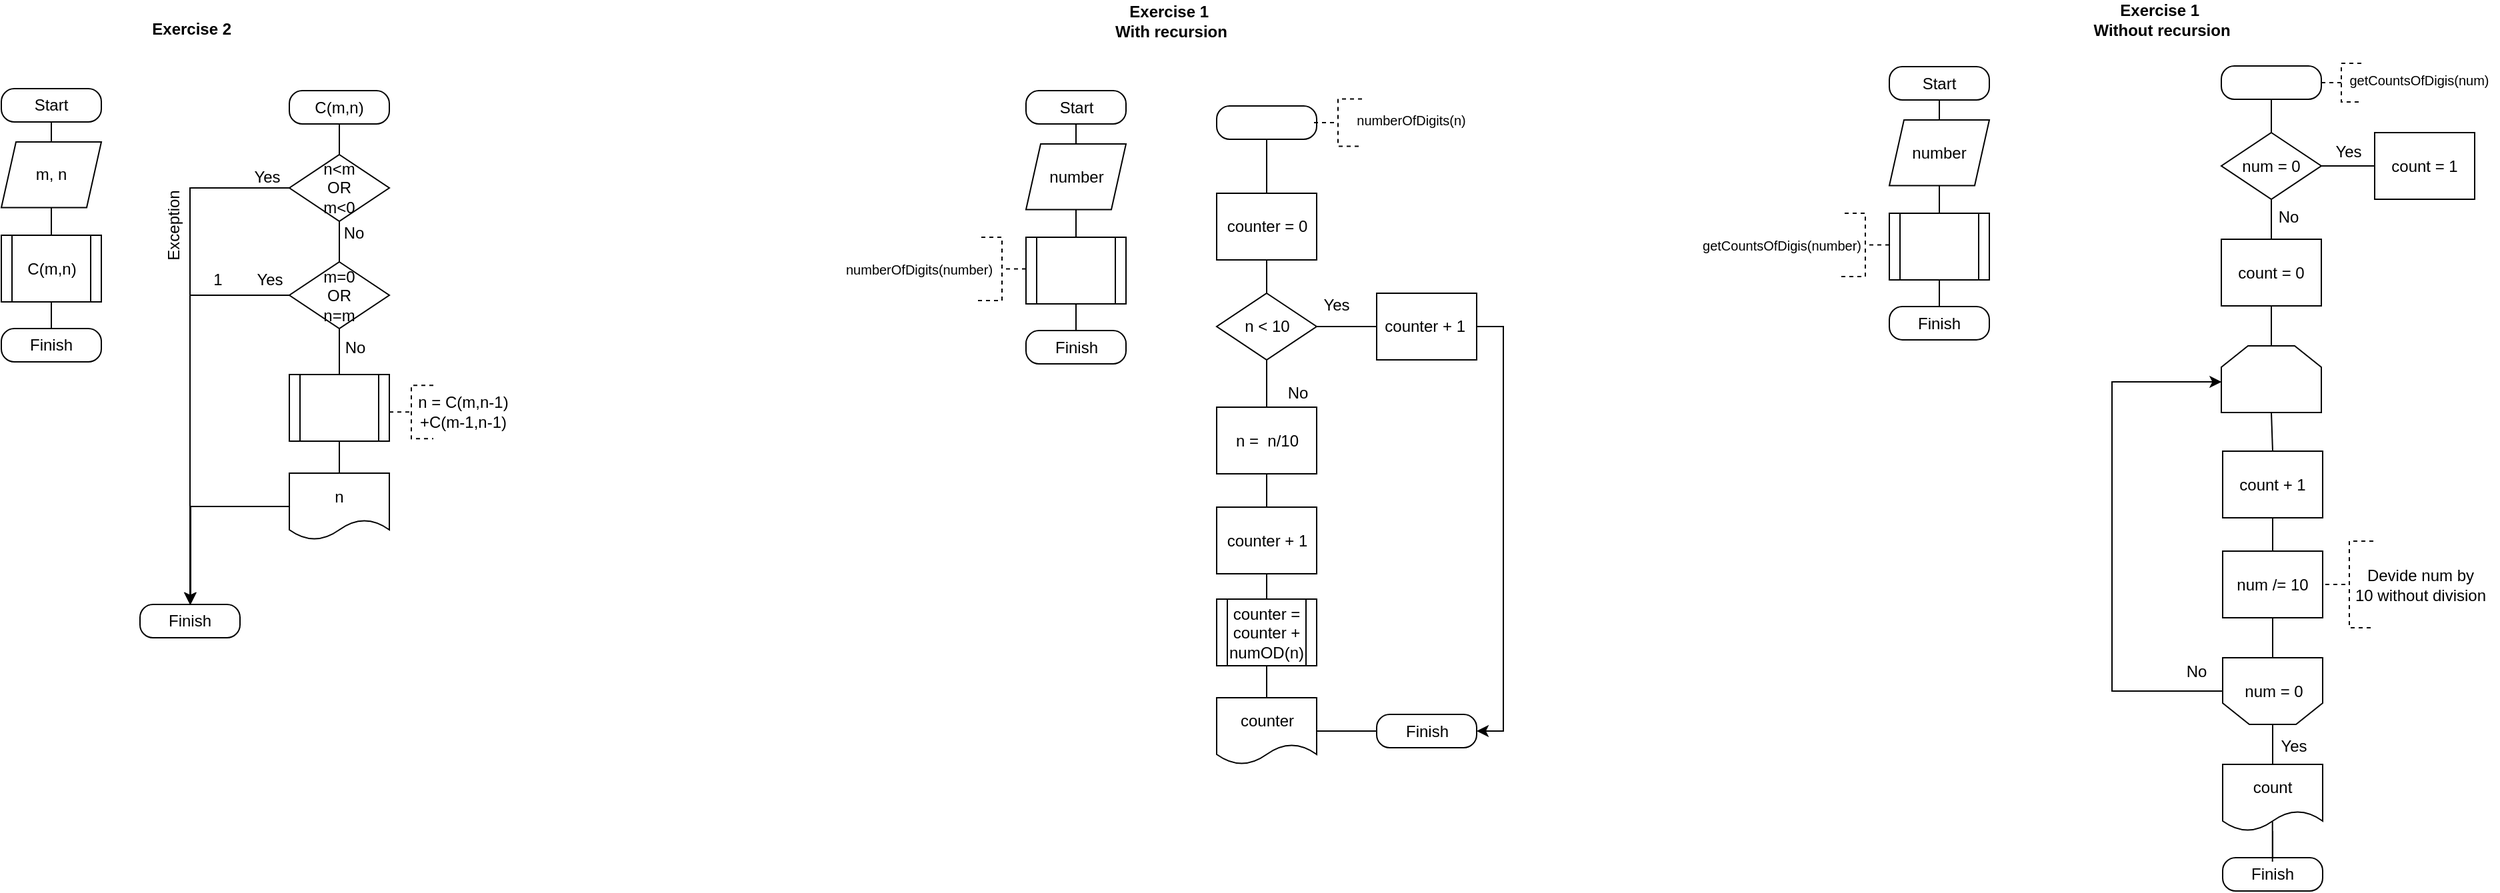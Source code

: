 <mxfile version="14.1.8" type="device"><diagram id="pYruU0zlMdD8HEgz9kkG" name="Сторінка-1"><mxGraphModel dx="2839" dy="693" grid="0" gridSize="10" guides="1" tooltips="1" connect="1" arrows="1" fold="1" page="1" pageScale="1" pageWidth="827" pageHeight="1169" background="none" math="0" shadow="0"><root><mxCell id="0"/><mxCell id="1" parent="0"/><mxCell id="fNRys_WWSse8Md635Mcg-4" value="Start" style="rounded=1;whiteSpace=wrap;html=1;arcSize=39;" parent="1" vertex="1"><mxGeometry x="146" y="94" width="75" height="25" as="geometry"/></mxCell><mxCell id="fNRys_WWSse8Md635Mcg-7" value="number" style="shape=parallelogram;perimeter=parallelogramPerimeter;whiteSpace=wrap;html=1;fixedSize=1;rotation=0;fillOpacity=100;arcSize=20;size=11.0;aspect=fixed;noLabel=0;" parent="1" vertex="1"><mxGeometry x="146" y="134" width="75" height="49.23" as="geometry"/></mxCell><mxCell id="fNRys_WWSse8Md635Mcg-10" value="" style="endArrow=none;html=1;entryX=0.5;entryY=1;entryDx=0;entryDy=0;exitX=0.5;exitY=0;exitDx=0;exitDy=0;" parent="1" source="fNRys_WWSse8Md635Mcg-7" target="fNRys_WWSse8Md635Mcg-4" edge="1"><mxGeometry width="50" height="50" relative="1" as="geometry"><mxPoint x="390" y="164" as="sourcePoint"/><mxPoint x="440" y="114" as="targetPoint"/></mxGeometry></mxCell><mxCell id="fNRys_WWSse8Md635Mcg-15" value="" style="shape=process;whiteSpace=wrap;html=1;backgroundOutline=1;strokeWidth=1;" parent="1" vertex="1"><mxGeometry x="146" y="204" width="75" height="50" as="geometry"/></mxCell><mxCell id="fNRys_WWSse8Md635Mcg-20" value="" style="strokeWidth=1;html=1;shape=mxgraph.flowchart.annotation_2;align=left;labelPosition=right;pointerEvents=1;rotation=-180;dashed=1;" parent="1" vertex="1"><mxGeometry x="110" y="204" width="36" height="47.5" as="geometry"/></mxCell><mxCell id="fNRys_WWSse8Md635Mcg-23" value="&lt;span style=&quot;font-size: 10px&quot;&gt;getCounts&lt;/span&gt;&lt;span style=&quot;font-size: 10px&quot;&gt;OfDigis&lt;/span&gt;&lt;span style=&quot;font-size: 10px&quot;&gt;(number)&lt;/span&gt;" style="text;html=1;align=center;verticalAlign=middle;resizable=0;points=[];autosize=1;" parent="1" vertex="1"><mxGeometry y="217.75" width="130" height="20" as="geometry"/></mxCell><mxCell id="fNRys_WWSse8Md635Mcg-25" value="" style="endArrow=none;html=1;entryX=0.5;entryY=1;entryDx=0;entryDy=0;exitX=0.5;exitY=0;exitDx=0;exitDy=0;" parent="1" source="fNRys_WWSse8Md635Mcg-15" target="fNRys_WWSse8Md635Mcg-7" edge="1"><mxGeometry width="50" height="50" relative="1" as="geometry"><mxPoint x="210" y="364" as="sourcePoint"/><mxPoint x="260" y="314" as="targetPoint"/></mxGeometry></mxCell><mxCell id="fNRys_WWSse8Md635Mcg-28" value="Finish" style="rounded=1;whiteSpace=wrap;html=1;arcSize=39;strokeWidth=1;" parent="1" vertex="1"><mxGeometry x="146" y="274" width="75" height="25" as="geometry"/></mxCell><mxCell id="fNRys_WWSse8Md635Mcg-29" value="" style="endArrow=none;html=1;entryX=0.5;entryY=1;entryDx=0;entryDy=0;exitX=0.5;exitY=0;exitDx=0;exitDy=0;" parent="1" source="fNRys_WWSse8Md635Mcg-28" target="fNRys_WWSse8Md635Mcg-15" edge="1"><mxGeometry width="50" height="50" relative="1" as="geometry"><mxPoint x="240" y="304" as="sourcePoint"/><mxPoint x="290" y="254" as="targetPoint"/></mxGeometry></mxCell><mxCell id="fNRys_WWSse8Md635Mcg-31" value="" style="rounded=1;whiteSpace=wrap;html=1;arcSize=39;strokeWidth=1;" parent="1" vertex="1"><mxGeometry x="395" y="93.5" width="75" height="25" as="geometry"/></mxCell><mxCell id="fNRys_WWSse8Md635Mcg-32" value="" style="strokeWidth=1;html=1;shape=mxgraph.flowchart.annotation_2;align=left;labelPosition=right;pointerEvents=1;rotation=0;dashed=1;" parent="1" vertex="1"><mxGeometry x="470" y="91.5" width="30" height="29" as="geometry"/></mxCell><mxCell id="fNRys_WWSse8Md635Mcg-33" value="&lt;span style=&quot;font-size: 10px&quot;&gt;getCounts&lt;/span&gt;&lt;span style=&quot;font-size: 10px&quot;&gt;OfDigis&lt;/span&gt;&lt;span style=&quot;font-size: 10px&quot;&gt;(num)&lt;/span&gt;" style="text;html=1;align=center;verticalAlign=middle;resizable=0;points=[];autosize=1;" parent="1" vertex="1"><mxGeometry x="483" y="94" width="120" height="20" as="geometry"/></mxCell><mxCell id="fNRys_WWSse8Md635Mcg-35" value="num = 0" style="rhombus;whiteSpace=wrap;html=1;strokeWidth=1;aspect=fixed;" parent="1" vertex="1"><mxGeometry x="395" y="143.5" width="75" height="50" as="geometry"/></mxCell><mxCell id="fNRys_WWSse8Md635Mcg-37" value="" style="endArrow=none;html=1;entryX=0.5;entryY=1;entryDx=0;entryDy=0;exitX=0.5;exitY=0;exitDx=0;exitDy=0;" parent="1" source="fNRys_WWSse8Md635Mcg-35" target="fNRys_WWSse8Md635Mcg-31" edge="1"><mxGeometry width="50" height="50" relative="1" as="geometry"><mxPoint x="460" y="313.5" as="sourcePoint"/><mxPoint x="510" y="263.5" as="targetPoint"/></mxGeometry></mxCell><mxCell id="fNRys_WWSse8Md635Mcg-39" value="" style="endArrow=none;html=1;exitX=1;exitY=0.5;exitDx=0;exitDy=0;entryX=0.027;entryY=0.5;entryDx=0;entryDy=0;entryPerimeter=0;" parent="1" source="fNRys_WWSse8Md635Mcg-35" target="fNRys_WWSse8Md635Mcg-62" edge="1"><mxGeometry width="50" height="50" relative="1" as="geometry"><mxPoint x="520" y="293.5" as="sourcePoint"/><mxPoint x="520" y="168.5" as="targetPoint"/></mxGeometry></mxCell><mxCell id="fNRys_WWSse8Md635Mcg-40" value="Yes" style="text;html=1;align=center;verticalAlign=middle;resizable=0;points=[];autosize=1;" parent="1" vertex="1"><mxGeometry x="470" y="148.11" width="40" height="20" as="geometry"/></mxCell><mxCell id="fNRys_WWSse8Md635Mcg-42" value="" style="endArrow=none;html=1;entryX=0.5;entryY=1;entryDx=0;entryDy=0;exitX=0.5;exitY=0;exitDx=0;exitDy=0;" parent="1" source="fNRys_WWSse8Md635Mcg-44" target="fNRys_WWSse8Md635Mcg-35" edge="1"><mxGeometry width="50" height="50" relative="1" as="geometry"><mxPoint x="433" y="233.5" as="sourcePoint"/><mxPoint x="460" y="233.5" as="targetPoint"/></mxGeometry></mxCell><mxCell id="fNRys_WWSse8Md635Mcg-43" value="No" style="text;html=1;align=center;verticalAlign=middle;resizable=0;points=[];autosize=1;" parent="1" vertex="1"><mxGeometry x="430" y="197.25" width="30" height="20" as="geometry"/></mxCell><mxCell id="fNRys_WWSse8Md635Mcg-44" value="count = 0" style="rounded=0;whiteSpace=wrap;html=1;aspect=fixed;fontFamily=Helvetica;fontSize=12;fontColor=#000000;align=center;strokeColor=#000000;strokeWidth=1;fillColor=#ffffff;" parent="1" vertex="1"><mxGeometry x="395" y="223.5" width="75" height="50" as="geometry"/></mxCell><mxCell id="fNRys_WWSse8Md635Mcg-45" value="count + 1" style="rounded=0;whiteSpace=wrap;html=1;aspect=fixed;strokeWidth=1;" parent="1" vertex="1"><mxGeometry x="396" y="382.5" width="75" height="50" as="geometry"/></mxCell><mxCell id="fNRys_WWSse8Md635Mcg-46" value="num /= 10" style="rounded=0;whiteSpace=wrap;html=1;aspect=fixed;strokeWidth=1;" parent="1" vertex="1"><mxGeometry x="396" y="457.5" width="75" height="50" as="geometry"/></mxCell><mxCell id="fNRys_WWSse8Md635Mcg-47" value="" style="strokeWidth=1;html=1;shape=mxgraph.flowchart.annotation_2;align=left;labelPosition=right;pointerEvents=1;rotation=0;dashed=1;" parent="1" vertex="1"><mxGeometry x="473" y="450" width="36" height="65" as="geometry"/></mxCell><mxCell id="fNRys_WWSse8Md635Mcg-48" value="Devide num by &lt;br&gt;10 without division" style="text;html=1;align=center;verticalAlign=middle;resizable=0;points=[];autosize=1;" parent="1" vertex="1"><mxGeometry x="489" y="467.5" width="110" height="30" as="geometry"/></mxCell><mxCell id="fNRys_WWSse8Md635Mcg-49" value="" style="endArrow=none;html=1;exitX=0.5;exitY=0;exitDx=0;exitDy=0;entryX=0.5;entryY=1;entryDx=0;entryDy=0;" parent="1" source="fNRys_WWSse8Md635Mcg-45" target="azNtAdsAwRolWRt5mSKe-9" edge="1"><mxGeometry width="50" height="50" relative="1" as="geometry"><mxPoint x="213" y="457.5" as="sourcePoint"/><mxPoint x="432.5" y="349.5" as="targetPoint"/></mxGeometry></mxCell><mxCell id="fNRys_WWSse8Md635Mcg-50" value="" style="endArrow=none;html=1;entryX=0.5;entryY=1;entryDx=0;entryDy=0;exitX=0.5;exitY=0;exitDx=0;exitDy=0;" parent="1" source="fNRys_WWSse8Md635Mcg-46" target="fNRys_WWSse8Md635Mcg-45" edge="1"><mxGeometry width="50" height="50" relative="1" as="geometry"><mxPoint x="291" y="527.5" as="sourcePoint"/><mxPoint x="341" y="477.5" as="targetPoint"/></mxGeometry></mxCell><mxCell id="fNRys_WWSse8Md635Mcg-52" style="edgeStyle=orthogonalEdgeStyle;rounded=0;orthogonalLoop=1;jettySize=auto;html=1;exitX=0;exitY=0.5;exitDx=0;exitDy=0;entryX=0.002;entryY=0.62;entryDx=0;entryDy=0;entryPerimeter=0;" parent="1" source="fNRys_WWSse8Md635Mcg-51" edge="1"><mxGeometry relative="1" as="geometry"><mxPoint x="395.15" y="330.5" as="targetPoint"/><Array as="points"><mxPoint x="313" y="562.5"/><mxPoint x="313" y="330.5"/></Array></mxGeometry></mxCell><mxCell id="fNRys_WWSse8Md635Mcg-51" value="" style="shape=loopLimit;whiteSpace=wrap;html=1;fontFamily=Helvetica;fontSize=12;fontColor=#000000;align=center;strokeColor=#000000;strokeWidth=1;fillColor=#ffffff;rotation=-180;" parent="1" vertex="1"><mxGeometry x="396" y="537.5" width="75" height="50" as="geometry"/></mxCell><mxCell id="fNRys_WWSse8Md635Mcg-54" value="Yes" style="text;html=1;align=center;verticalAlign=middle;resizable=0;points=[];autosize=1;" parent="1" vertex="1"><mxGeometry x="429" y="593.5" width="40" height="20" as="geometry"/></mxCell><mxCell id="fNRys_WWSse8Md635Mcg-55" value="count" style="shape=document;whiteSpace=wrap;html=1;boundedLbl=1;strokeWidth=1;" parent="1" vertex="1"><mxGeometry x="396" y="617.5" width="75" height="50" as="geometry"/></mxCell><mxCell id="fNRys_WWSse8Md635Mcg-56" value="" style="endArrow=none;html=1;entryX=0.5;entryY=0;entryDx=0;entryDy=0;exitX=0.5;exitY=0;exitDx=0;exitDy=0;" parent="1" source="fNRys_WWSse8Md635Mcg-55" target="fNRys_WWSse8Md635Mcg-51" edge="1"><mxGeometry width="50" height="50" relative="1" as="geometry"><mxPoint x="271" y="707.5" as="sourcePoint"/><mxPoint x="321" y="657.5" as="targetPoint"/></mxGeometry></mxCell><mxCell id="azNtAdsAwRolWRt5mSKe-5" value="&lt;span style=&quot;font-size: 12px&quot;&gt;num = 0&lt;/span&gt;" style="edgeLabel;html=1;align=center;verticalAlign=middle;resizable=0;points=[];" parent="fNRys_WWSse8Md635Mcg-56" vertex="1" connectable="0"><mxGeometry x="0.325" relative="1" as="geometry"><mxPoint x="0.67" y="-35.01" as="offset"/></mxGeometry></mxCell><mxCell id="fNRys_WWSse8Md635Mcg-57" value="Finish" style="rounded=1;whiteSpace=wrap;html=1;arcSize=39;strokeWidth=1;" parent="1" vertex="1"><mxGeometry x="396" y="687.5" width="75" height="25" as="geometry"/></mxCell><mxCell id="fNRys_WWSse8Md635Mcg-58" value="" style="endArrow=none;html=1;exitX=0.5;exitY=0;exitDx=0;exitDy=0;" parent="1" source="fNRys_WWSse8Md635Mcg-57" target="fNRys_WWSse8Md635Mcg-55" edge="1"><mxGeometry width="50" height="50" relative="1" as="geometry"><mxPoint x="351" y="777.5" as="sourcePoint"/><mxPoint x="434" y="637.5" as="targetPoint"/></mxGeometry></mxCell><mxCell id="fNRys_WWSse8Md635Mcg-61" value="" style="endArrow=none;html=1;" parent="1" edge="1"><mxGeometry width="50" height="50" relative="1" as="geometry"><mxPoint x="433.36" y="690.5" as="sourcePoint"/><mxPoint x="433.36" y="660.5" as="targetPoint"/></mxGeometry></mxCell><mxCell id="fNRys_WWSse8Md635Mcg-62" value="count = 1" style="rounded=0;whiteSpace=wrap;html=1;aspect=fixed;strokeWidth=1;" parent="1" vertex="1"><mxGeometry x="510" y="143.5" width="75" height="50" as="geometry"/></mxCell><mxCell id="fNRys_WWSse8Md635Mcg-64" value="No" style="text;html=1;align=center;verticalAlign=middle;resizable=0;points=[];autosize=1;" parent="1" vertex="1"><mxGeometry x="361" y="537.5" width="30" height="20" as="geometry"/></mxCell><mxCell id="fNRys_WWSse8Md635Mcg-65" value="Start" style="rounded=1;whiteSpace=wrap;html=1;arcSize=39;" parent="1" vertex="1"><mxGeometry x="-1270" y="110.5" width="75" height="25" as="geometry"/></mxCell><mxCell id="fNRys_WWSse8Md635Mcg-66" value="m, n" style="shape=parallelogram;perimeter=parallelogramPerimeter;whiteSpace=wrap;html=1;fixedSize=1;rotation=0;fillOpacity=100;arcSize=20;size=11.0;aspect=fixed;noLabel=0;" parent="1" vertex="1"><mxGeometry x="-1270" y="150.5" width="75" height="49.23" as="geometry"/></mxCell><mxCell id="fNRys_WWSse8Md635Mcg-67" value="" style="endArrow=none;html=1;entryX=0.5;entryY=1;entryDx=0;entryDy=0;exitX=0.5;exitY=0;exitDx=0;exitDy=0;" parent="1" source="fNRys_WWSse8Md635Mcg-66" target="fNRys_WWSse8Md635Mcg-65" edge="1"><mxGeometry width="50" height="50" relative="1" as="geometry"><mxPoint x="-1026" y="180.5" as="sourcePoint"/><mxPoint x="-976" y="130.5" as="targetPoint"/></mxGeometry></mxCell><mxCell id="fNRys_WWSse8Md635Mcg-68" value="C(m,n)" style="shape=process;whiteSpace=wrap;html=1;backgroundOutline=1;strokeWidth=1;" parent="1" vertex="1"><mxGeometry x="-1270" y="220.5" width="75" height="50" as="geometry"/></mxCell><mxCell id="fNRys_WWSse8Md635Mcg-71" value="" style="endArrow=none;html=1;entryX=0.5;entryY=1;entryDx=0;entryDy=0;exitX=0.5;exitY=0;exitDx=0;exitDy=0;" parent="1" source="fNRys_WWSse8Md635Mcg-68" target="fNRys_WWSse8Md635Mcg-66" edge="1"><mxGeometry width="50" height="50" relative="1" as="geometry"><mxPoint x="-1206" y="380.5" as="sourcePoint"/><mxPoint x="-1156" y="330.5" as="targetPoint"/></mxGeometry></mxCell><mxCell id="fNRys_WWSse8Md635Mcg-72" value="Finish" style="rounded=1;whiteSpace=wrap;html=1;arcSize=39;strokeWidth=1;" parent="1" vertex="1"><mxGeometry x="-1270" y="290.5" width="75" height="25" as="geometry"/></mxCell><mxCell id="fNRys_WWSse8Md635Mcg-73" value="" style="endArrow=none;html=1;entryX=0.5;entryY=1;entryDx=0;entryDy=0;exitX=0.5;exitY=0;exitDx=0;exitDy=0;" parent="1" source="fNRys_WWSse8Md635Mcg-72" target="fNRys_WWSse8Md635Mcg-68" edge="1"><mxGeometry width="50" height="50" relative="1" as="geometry"><mxPoint x="-1176" y="320.5" as="sourcePoint"/><mxPoint x="-1126" y="270.5" as="targetPoint"/></mxGeometry></mxCell><mxCell id="TqucJzg8dAtsTkyC2d7A-2" value="" style="rounded=1;whiteSpace=wrap;html=1;arcSize=39;fillColor=#FFFFFF;" parent="1" vertex="1"><mxGeometry x="-358.5" y="123.5" width="75" height="25" as="geometry"/></mxCell><mxCell id="TqucJzg8dAtsTkyC2d7A-3" value="" style="strokeWidth=1;html=1;shape=mxgraph.flowchart.annotation_2;align=left;labelPosition=right;pointerEvents=1;rotation=0;dashed=1;fillColor=#2a2a2a;" parent="1" vertex="1"><mxGeometry x="-285.5" y="118.25" width="36" height="35.5" as="geometry"/></mxCell><mxCell id="TqucJzg8dAtsTkyC2d7A-4" value="&lt;span style=&quot;font-size: 10px&quot;&gt;numberOfDigits(n)&lt;/span&gt;" style="text;html=1;align=center;verticalAlign=middle;resizable=0;points=[];autosize=1;" parent="1" vertex="1"><mxGeometry x="-263.5" y="123.5" width="100" height="20" as="geometry"/></mxCell><mxCell id="TqucJzg8dAtsTkyC2d7A-5" value="n &amp;lt; 10" style="rhombus;whiteSpace=wrap;html=1;strokeWidth=1;aspect=fixed;fillColor=#FFFFFF;" parent="1" vertex="1"><mxGeometry x="-358.5" y="264" width="75" height="50" as="geometry"/></mxCell><mxCell id="TqucJzg8dAtsTkyC2d7A-6" value="" style="endArrow=none;html=1;entryX=0.5;entryY=1;entryDx=0;entryDy=0;exitX=0.5;exitY=0;exitDx=0;exitDy=0;" parent="1" source="azNtAdsAwRolWRt5mSKe-10" target="TqucJzg8dAtsTkyC2d7A-2" edge="1"><mxGeometry width="50" height="50" relative="1" as="geometry"><mxPoint x="-418.5" y="313.5" as="sourcePoint"/><mxPoint x="-368.5" y="263.5" as="targetPoint"/></mxGeometry></mxCell><mxCell id="TqucJzg8dAtsTkyC2d7A-9" value="Yes" style="text;html=1;align=center;verticalAlign=middle;resizable=0;points=[];autosize=1;" parent="1" vertex="1"><mxGeometry x="-289.5" y="263.11" width="40" height="20" as="geometry"/></mxCell><mxCell id="TqucJzg8dAtsTkyC2d7A-10" value="No" style="text;html=1;align=center;verticalAlign=middle;resizable=0;points=[];autosize=1;" parent="1" vertex="1"><mxGeometry x="-313.5" y="329" width="30" height="20" as="geometry"/></mxCell><mxCell id="TqucJzg8dAtsTkyC2d7A-11" value="n =&amp;nbsp; n/10" style="rounded=0;whiteSpace=wrap;html=1;aspect=fixed;fillColor=#FFFFFF;" parent="1" vertex="1"><mxGeometry x="-358.5" y="349.5" width="75" height="50" as="geometry"/></mxCell><mxCell id="TqucJzg8dAtsTkyC2d7A-18" value="" style="endArrow=none;html=1;entryX=0.5;entryY=1;entryDx=0;entryDy=0;exitX=0.5;exitY=0;exitDx=0;exitDy=0;" parent="1" source="azNtAdsAwRolWRt5mSKe-9" target="fNRys_WWSse8Md635Mcg-44" edge="1"><mxGeometry width="50" height="50" relative="1" as="geometry"><mxPoint x="432.5" y="299.5" as="sourcePoint"/><mxPoint x="330" y="313.5" as="targetPoint"/></mxGeometry></mxCell><mxCell id="azNtAdsAwRolWRt5mSKe-7" value="" style="endArrow=none;html=1;entryX=0.5;entryY=1;entryDx=0;entryDy=0;exitX=0.5;exitY=1;exitDx=0;exitDy=0;" parent="1" source="fNRys_WWSse8Md635Mcg-51" target="fNRys_WWSse8Md635Mcg-46" edge="1"><mxGeometry width="50" height="50" relative="1" as="geometry"><mxPoint x="230" y="583.5" as="sourcePoint"/><mxPoint x="280" y="533.5" as="targetPoint"/></mxGeometry></mxCell><mxCell id="azNtAdsAwRolWRt5mSKe-9" value="" style="shape=loopLimit;whiteSpace=wrap;html=1;fillColor=#ffffff;" parent="1" vertex="1"><mxGeometry x="395" y="303.5" width="75" height="50" as="geometry"/></mxCell><mxCell id="azNtAdsAwRolWRt5mSKe-12" value="counter + 1" style="rounded=0;whiteSpace=wrap;html=1;aspect=fixed;fillColor=#FFFFFF;" parent="1" vertex="1"><mxGeometry x="-358.5" y="424.5" width="75" height="50" as="geometry"/></mxCell><mxCell id="azNtAdsAwRolWRt5mSKe-13" value="" style="endArrow=none;html=1;exitX=0.5;exitY=0;exitDx=0;exitDy=0;entryX=0.5;entryY=1;entryDx=0;entryDy=0;" parent="1" source="azNtAdsAwRolWRt5mSKe-12" target="TqucJzg8dAtsTkyC2d7A-11" edge="1"><mxGeometry width="50" height="50" relative="1" as="geometry"><mxPoint x="-518.5" y="461.5" as="sourcePoint"/><mxPoint x="-320.5" y="411.5" as="targetPoint"/></mxGeometry></mxCell><mxCell id="azNtAdsAwRolWRt5mSKe-34" style="edgeStyle=orthogonalEdgeStyle;rounded=0;orthogonalLoop=1;jettySize=auto;html=1;exitX=1;exitY=0.5;exitDx=0;exitDy=0;entryX=1;entryY=0.5;entryDx=0;entryDy=0;" parent="1" source="azNtAdsAwRolWRt5mSKe-15" target="azNtAdsAwRolWRt5mSKe-23" edge="1"><mxGeometry relative="1" as="geometry"/></mxCell><mxCell id="azNtAdsAwRolWRt5mSKe-15" value="counter + 1&amp;nbsp;" style="rounded=0;whiteSpace=wrap;html=1;aspect=fixed;fontFamily=Helvetica;fontSize=12;fontColor=#000000;align=center;strokeColor=#000000;strokeWidth=1;fillColor=#FFFFFF;" parent="1" vertex="1"><mxGeometry x="-238.5" y="264" width="75" height="50" as="geometry"/></mxCell><mxCell id="azNtAdsAwRolWRt5mSKe-16" value="" style="endArrow=none;html=1;exitX=1;exitY=0.5;exitDx=0;exitDy=0;" parent="1" source="TqucJzg8dAtsTkyC2d7A-5" target="azNtAdsAwRolWRt5mSKe-15" edge="1"><mxGeometry width="50" height="50" relative="1" as="geometry"><mxPoint x="-283.5" y="283.11" as="sourcePoint"/><mxPoint x="-248.5" y="283.5" as="targetPoint"/></mxGeometry></mxCell><mxCell id="azNtAdsAwRolWRt5mSKe-17" value="counter = counter + numOD(n)" style="shape=process;whiteSpace=wrap;html=1;backgroundOutline=1;strokeWidth=1;fontFamily=Helvetica;fontSize=12;fontColor=#000000;align=center;strokeColor=#000000;fillColor=#FFFFFF;" parent="1" vertex="1"><mxGeometry x="-358.5" y="493.5" width="75" height="50" as="geometry"/></mxCell><mxCell id="azNtAdsAwRolWRt5mSKe-18" value="counter" style="shape=document;whiteSpace=wrap;html=1;boundedLbl=1;strokeWidth=1;fillColor=#FFFFFF;" parent="1" vertex="1"><mxGeometry x="-358.5" y="567.5" width="75" height="50" as="geometry"/></mxCell><mxCell id="azNtAdsAwRolWRt5mSKe-21" value="" style="endArrow=none;html=1;entryX=0.5;entryY=1;entryDx=0;entryDy=0;exitX=0.5;exitY=0;exitDx=0;exitDy=0;" parent="1" source="azNtAdsAwRolWRt5mSKe-17" target="azNtAdsAwRolWRt5mSKe-12" edge="1"><mxGeometry width="50" height="50" relative="1" as="geometry"><mxPoint x="-468.5" y="561.5" as="sourcePoint"/><mxPoint x="-418.5" y="511.5" as="targetPoint"/></mxGeometry></mxCell><mxCell id="azNtAdsAwRolWRt5mSKe-22" value="" style="endArrow=none;html=1;entryX=0.5;entryY=1;entryDx=0;entryDy=0;exitX=0.5;exitY=0;exitDx=0;exitDy=0;" parent="1" source="azNtAdsAwRolWRt5mSKe-18" target="azNtAdsAwRolWRt5mSKe-17" edge="1"><mxGeometry width="50" height="50" relative="1" as="geometry"><mxPoint x="-458.5" y="641.5" as="sourcePoint"/><mxPoint x="-408.5" y="591.5" as="targetPoint"/></mxGeometry></mxCell><mxCell id="azNtAdsAwRolWRt5mSKe-23" value="Finish" style="rounded=1;whiteSpace=wrap;html=1;arcSize=39;fillColor=#FFFFFF;" parent="1" vertex="1"><mxGeometry x="-238.5" y="580" width="75" height="25" as="geometry"/></mxCell><mxCell id="azNtAdsAwRolWRt5mSKe-10" value="counter = 0" style="rounded=0;whiteSpace=wrap;html=1;aspect=fixed;fillColor=#FFFFFF;" parent="1" vertex="1"><mxGeometry x="-358.5" y="189" width="75" height="50" as="geometry"/></mxCell><mxCell id="azNtAdsAwRolWRt5mSKe-25" value="" style="endArrow=none;html=1;entryX=0.5;entryY=1;entryDx=0;entryDy=0;exitX=0.5;exitY=0;exitDx=0;exitDy=0;" parent="1" source="TqucJzg8dAtsTkyC2d7A-5" target="azNtAdsAwRolWRt5mSKe-10" edge="1"><mxGeometry width="50" height="50" relative="1" as="geometry"><mxPoint x="-321" y="264" as="sourcePoint"/><mxPoint x="-321" y="148.5" as="targetPoint"/></mxGeometry></mxCell><mxCell id="azNtAdsAwRolWRt5mSKe-28" value="" style="endArrow=none;html=1;entryX=0.5;entryY=1;entryDx=0;entryDy=0;exitX=0.5;exitY=0;exitDx=0;exitDy=0;" parent="1" source="TqucJzg8dAtsTkyC2d7A-11" target="TqucJzg8dAtsTkyC2d7A-5" edge="1"><mxGeometry width="50" height="50" relative="1" as="geometry"><mxPoint x="-418.5" y="433.5" as="sourcePoint"/><mxPoint x="-368.5" y="383.5" as="targetPoint"/></mxGeometry></mxCell><mxCell id="azNtAdsAwRolWRt5mSKe-33" value="" style="endArrow=none;html=1;exitX=1;exitY=0.5;exitDx=0;exitDy=0;entryX=0;entryY=0.5;entryDx=0;entryDy=0;" parent="1" source="azNtAdsAwRolWRt5mSKe-18" target="azNtAdsAwRolWRt5mSKe-23" edge="1"><mxGeometry width="50" height="50" relative="1" as="geometry"><mxPoint x="-268.5" y="653.5" as="sourcePoint"/><mxPoint x="-218.5" y="603.5" as="targetPoint"/></mxGeometry></mxCell><mxCell id="azNtAdsAwRolWRt5mSKe-35" value="C(m,n)" style="rounded=1;whiteSpace=wrap;html=1;arcSize=39;fillColor=#FFFFFF;" parent="1" vertex="1"><mxGeometry x="-1054" y="112" width="75" height="25" as="geometry"/></mxCell><mxCell id="azNtAdsAwRolWRt5mSKe-53" style="edgeStyle=orthogonalEdgeStyle;rounded=0;orthogonalLoop=1;jettySize=auto;html=1;entryX=0.5;entryY=0;entryDx=0;entryDy=0;" parent="1" source="azNtAdsAwRolWRt5mSKe-36" target="azNtAdsAwRolWRt5mSKe-49" edge="1"><mxGeometry relative="1" as="geometry"/></mxCell><mxCell id="azNtAdsAwRolWRt5mSKe-36" value="n&amp;lt;m&lt;br&gt;OR&lt;br&gt;m&amp;lt;0" style="rhombus;whiteSpace=wrap;html=1;strokeWidth=1;aspect=fixed;fillColor=#FFFFFF;" parent="1" vertex="1"><mxGeometry x="-1054" y="160" width="75" height="50" as="geometry"/></mxCell><mxCell id="azNtAdsAwRolWRt5mSKe-37" value="" style="endArrow=none;html=1;entryX=0.5;entryY=1;entryDx=0;entryDy=0;exitX=0.5;exitY=0;exitDx=0;exitDy=0;" parent="1" source="azNtAdsAwRolWRt5mSKe-36" target="azNtAdsAwRolWRt5mSKe-35" edge="1"><mxGeometry width="50" height="50" relative="1" as="geometry"><mxPoint x="-1046" y="320" as="sourcePoint"/><mxPoint x="-996" y="270" as="targetPoint"/></mxGeometry></mxCell><mxCell id="azNtAdsAwRolWRt5mSKe-38" value="" style="endArrow=none;html=1;entryX=0.5;entryY=1;entryDx=0;entryDy=0;exitX=0.5;exitY=0;exitDx=0;exitDy=0;" parent="1" source="azNtAdsAwRolWRt5mSKe-40" target="azNtAdsAwRolWRt5mSKe-36" edge="1"><mxGeometry width="50" height="50" relative="1" as="geometry"><mxPoint x="-1016" y="240" as="sourcePoint"/><mxPoint x="-946" y="270" as="targetPoint"/></mxGeometry></mxCell><mxCell id="azNtAdsAwRolWRt5mSKe-39" value="No" style="text;html=1;align=center;verticalAlign=middle;resizable=0;points=[];autosize=1;" parent="1" vertex="1"><mxGeometry x="-1021" y="209.25" width="30" height="20" as="geometry"/></mxCell><mxCell id="LDstJLvxHrn_N4871VWo-1" style="edgeStyle=orthogonalEdgeStyle;rounded=0;orthogonalLoop=1;jettySize=auto;html=1;entryX=0.5;entryY=0;entryDx=0;entryDy=0;" edge="1" parent="1" source="azNtAdsAwRolWRt5mSKe-40" target="azNtAdsAwRolWRt5mSKe-49"><mxGeometry relative="1" as="geometry"/></mxCell><mxCell id="azNtAdsAwRolWRt5mSKe-40" value="m=0&lt;br&gt;OR&lt;br&gt;n=m" style="rhombus;whiteSpace=wrap;html=1;strokeWidth=1;aspect=fixed;fillColor=#FFFFFF;" parent="1" vertex="1"><mxGeometry x="-1054" y="240.5" width="75" height="50" as="geometry"/></mxCell><mxCell id="azNtAdsAwRolWRt5mSKe-42" value="" style="shape=process;whiteSpace=wrap;html=1;backgroundOutline=1;strokeWidth=1;fontFamily=Helvetica;fontSize=12;fontColor=#000000;align=center;strokeColor=#000000;fillColor=#FFFFFF;" parent="1" vertex="1"><mxGeometry x="-1054" y="325" width="75" height="50" as="geometry"/></mxCell><mxCell id="azNtAdsAwRolWRt5mSKe-43" value="&lt;span&gt;n = C(m,n-1)&lt;br&gt;+C(m-1,n-1)&lt;/span&gt;" style="text;html=1;align=center;verticalAlign=middle;resizable=0;points=[];autosize=1;" parent="1" vertex="1"><mxGeometry x="-964" y="338.11" width="80" height="30" as="geometry"/></mxCell><mxCell id="azNtAdsAwRolWRt5mSKe-45" value="" style="endArrow=none;html=1;entryX=0.5;entryY=1;entryDx=0;entryDy=0;exitX=0.5;exitY=0;exitDx=0;exitDy=0;" parent="1" source="azNtAdsAwRolWRt5mSKe-42" target="azNtAdsAwRolWRt5mSKe-40" edge="1"><mxGeometry width="50" height="50" relative="1" as="geometry"><mxPoint x="-1126" y="380" as="sourcePoint"/><mxPoint x="-1076" y="330" as="targetPoint"/></mxGeometry></mxCell><mxCell id="azNtAdsAwRolWRt5mSKe-46" value="" style="strokeWidth=1;html=1;shape=mxgraph.flowchart.annotation_2;align=left;labelPosition=right;pointerEvents=1;rotation=0;dashed=1;fillColor=#FFFFFF;" parent="1" vertex="1"><mxGeometry x="-979" y="333.11" width="33" height="40" as="geometry"/></mxCell><mxCell id="azNtAdsAwRolWRt5mSKe-49" value="Finish" style="rounded=1;whiteSpace=wrap;html=1;arcSize=39;fillColor=#FFFFFF;" parent="1" vertex="1"><mxGeometry x="-1166" y="497.5" width="75" height="25" as="geometry"/></mxCell><mxCell id="azNtAdsAwRolWRt5mSKe-76" style="edgeStyle=orthogonalEdgeStyle;rounded=0;orthogonalLoop=1;jettySize=auto;html=1;" parent="1" source="azNtAdsAwRolWRt5mSKe-51" target="azNtAdsAwRolWRt5mSKe-49" edge="1"><mxGeometry relative="1" as="geometry"><Array as="points"><mxPoint x="-1128" y="424"/></Array></mxGeometry></mxCell><mxCell id="azNtAdsAwRolWRt5mSKe-51" value="n" style="shape=document;whiteSpace=wrap;html=1;boundedLbl=1;strokeWidth=1;fillColor=#FFFFFF;" parent="1" vertex="1"><mxGeometry x="-1054" y="399" width="75" height="50" as="geometry"/></mxCell><mxCell id="azNtAdsAwRolWRt5mSKe-52" value="" style="endArrow=none;html=1;entryX=0.5;entryY=1;entryDx=0;entryDy=0;exitX=0.5;exitY=0;exitDx=0;exitDy=0;" parent="1" source="azNtAdsAwRolWRt5mSKe-51" target="azNtAdsAwRolWRt5mSKe-42" edge="1"><mxGeometry width="50" height="50" relative="1" as="geometry"><mxPoint x="-1126" y="456.5" as="sourcePoint"/><mxPoint x="-1076" y="406.5" as="targetPoint"/></mxGeometry></mxCell><mxCell id="azNtAdsAwRolWRt5mSKe-56" value="Start" style="rounded=1;whiteSpace=wrap;html=1;arcSize=39;" parent="1" vertex="1"><mxGeometry x="-501.5" y="112" width="75" height="25" as="geometry"/></mxCell><mxCell id="azNtAdsAwRolWRt5mSKe-57" value="number" style="shape=parallelogram;perimeter=parallelogramPerimeter;whiteSpace=wrap;html=1;fixedSize=1;rotation=0;fillOpacity=100;arcSize=20;size=11.0;aspect=fixed;noLabel=0;" parent="1" vertex="1"><mxGeometry x="-501.5" y="152" width="75" height="49.23" as="geometry"/></mxCell><mxCell id="azNtAdsAwRolWRt5mSKe-58" value="" style="endArrow=none;html=1;entryX=0.5;entryY=1;entryDx=0;entryDy=0;exitX=0.5;exitY=0;exitDx=0;exitDy=0;" parent="1" source="azNtAdsAwRolWRt5mSKe-57" target="azNtAdsAwRolWRt5mSKe-56" edge="1"><mxGeometry width="50" height="50" relative="1" as="geometry"><mxPoint x="-257.5" y="182" as="sourcePoint"/><mxPoint x="-207.5" y="132" as="targetPoint"/></mxGeometry></mxCell><mxCell id="azNtAdsAwRolWRt5mSKe-59" value="" style="shape=process;whiteSpace=wrap;html=1;backgroundOutline=1;strokeWidth=1;" parent="1" vertex="1"><mxGeometry x="-501.5" y="222" width="75" height="50" as="geometry"/></mxCell><mxCell id="azNtAdsAwRolWRt5mSKe-60" value="" style="strokeWidth=1;html=1;shape=mxgraph.flowchart.annotation_2;align=left;labelPosition=right;pointerEvents=1;rotation=-180;dashed=1;" parent="1" vertex="1"><mxGeometry x="-537.5" y="222" width="36" height="47.5" as="geometry"/></mxCell><mxCell id="azNtAdsAwRolWRt5mSKe-61" value="&lt;span style=&quot;font-size: 10px&quot;&gt;numberOfDigits(number)&lt;/span&gt;" style="text;html=1;align=center;verticalAlign=middle;resizable=0;points=[];autosize=1;" parent="1" vertex="1"><mxGeometry x="-642.5" y="236.75" width="120" height="19" as="geometry"/></mxCell><mxCell id="azNtAdsAwRolWRt5mSKe-62" value="" style="endArrow=none;html=1;entryX=0.5;entryY=1;entryDx=0;entryDy=0;exitX=0.5;exitY=0;exitDx=0;exitDy=0;" parent="1" source="azNtAdsAwRolWRt5mSKe-59" target="azNtAdsAwRolWRt5mSKe-57" edge="1"><mxGeometry width="50" height="50" relative="1" as="geometry"><mxPoint x="-437.5" y="382" as="sourcePoint"/><mxPoint x="-387.5" y="332" as="targetPoint"/></mxGeometry></mxCell><mxCell id="azNtAdsAwRolWRt5mSKe-63" value="Finish" style="rounded=1;whiteSpace=wrap;html=1;arcSize=39;strokeWidth=1;" parent="1" vertex="1"><mxGeometry x="-501.5" y="292" width="75" height="25" as="geometry"/></mxCell><mxCell id="azNtAdsAwRolWRt5mSKe-64" value="" style="endArrow=none;html=1;entryX=0.5;entryY=1;entryDx=0;entryDy=0;exitX=0.5;exitY=0;exitDx=0;exitDy=0;" parent="1" source="azNtAdsAwRolWRt5mSKe-63" target="azNtAdsAwRolWRt5mSKe-59" edge="1"><mxGeometry width="50" height="50" relative="1" as="geometry"><mxPoint x="-407.5" y="322" as="sourcePoint"/><mxPoint x="-357.5" y="272" as="targetPoint"/></mxGeometry></mxCell><mxCell id="azNtAdsAwRolWRt5mSKe-65" value="&lt;b&gt;Exercise 1&amp;nbsp;&lt;br&gt;With recursion&lt;/b&gt;" style="text;html=1;align=center;verticalAlign=middle;resizable=0;points=[];autosize=1;" parent="1" vertex="1"><mxGeometry x="-440" y="44" width="94" height="32" as="geometry"/></mxCell><mxCell id="azNtAdsAwRolWRt5mSKe-66" value="&lt;b&gt;Exercise 1&amp;nbsp;&lt;br&gt;Without recursion&lt;/b&gt;" style="text;html=1;align=center;verticalAlign=middle;resizable=0;points=[];autosize=1;" parent="1" vertex="1"><mxGeometry x="290" y="44" width="120" height="30" as="geometry"/></mxCell><mxCell id="azNtAdsAwRolWRt5mSKe-67" value="&lt;b&gt;Exercise 2&amp;nbsp;&lt;br&gt;&lt;/b&gt;" style="text;html=1;align=center;verticalAlign=middle;resizable=0;points=[];autosize=1;" parent="1" vertex="1"><mxGeometry x="-1166" y="56" width="80" height="20" as="geometry"/></mxCell><mxCell id="azNtAdsAwRolWRt5mSKe-69" value="Exception" style="text;html=1;align=center;verticalAlign=middle;resizable=0;points=[];autosize=1;rotation=-90;" parent="1" vertex="1"><mxGeometry x="-1176" y="203.5" width="70" height="20" as="geometry"/></mxCell><mxCell id="azNtAdsAwRolWRt5mSKe-70" value="Yes" style="text;html=1;align=center;verticalAlign=middle;resizable=0;points=[];autosize=1;" parent="1" vertex="1"><mxGeometry x="-1091" y="166.61" width="40" height="20" as="geometry"/></mxCell><mxCell id="azNtAdsAwRolWRt5mSKe-72" value="1" style="text;html=1;align=center;verticalAlign=middle;resizable=0;points=[];autosize=1;" parent="1" vertex="1"><mxGeometry x="-1118" y="244" width="20" height="20" as="geometry"/></mxCell><mxCell id="azNtAdsAwRolWRt5mSKe-74" value="Yes" style="text;html=1;align=center;verticalAlign=middle;resizable=0;points=[];autosize=1;" parent="1" vertex="1"><mxGeometry x="-1089" y="244" width="40" height="20" as="geometry"/></mxCell><mxCell id="azNtAdsAwRolWRt5mSKe-75" value="No" style="text;html=1;align=center;verticalAlign=middle;resizable=0;points=[];autosize=1;" parent="1" vertex="1"><mxGeometry x="-1020" y="294.5" width="30" height="20" as="geometry"/></mxCell></root></mxGraphModel></diagram></mxfile>